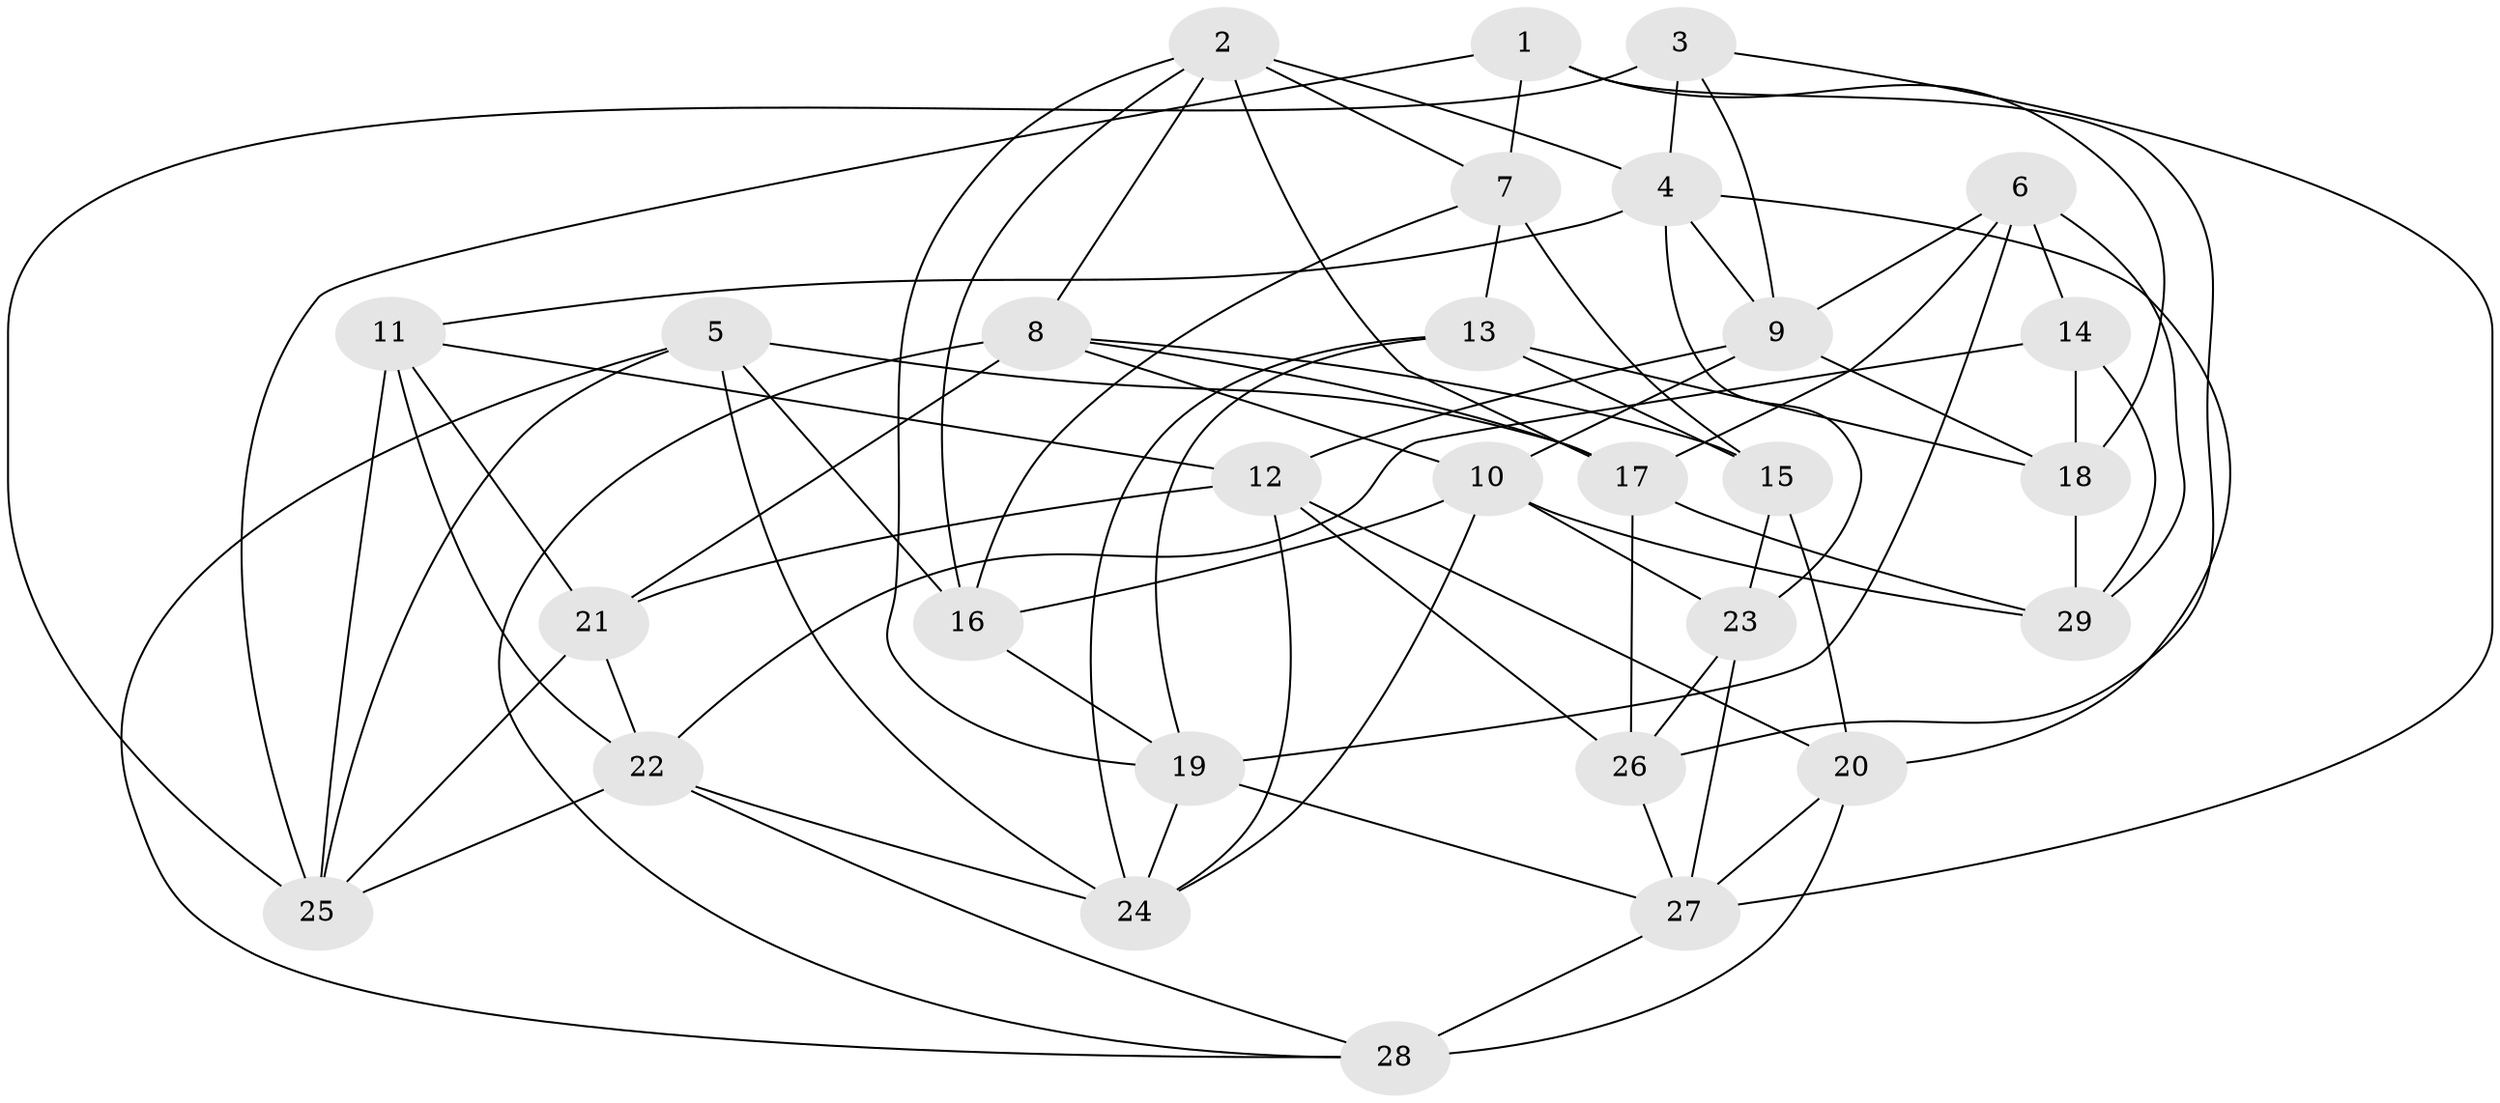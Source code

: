 // original degree distribution, {4: 1.0}
// Generated by graph-tools (version 1.1) at 2025/27/03/09/25 03:27:01]
// undirected, 29 vertices, 77 edges
graph export_dot {
graph [start="1"]
  node [color=gray90,style=filled];
  1;
  2;
  3;
  4;
  5;
  6;
  7;
  8;
  9;
  10;
  11;
  12;
  13;
  14;
  15;
  16;
  17;
  18;
  19;
  20;
  21;
  22;
  23;
  24;
  25;
  26;
  27;
  28;
  29;
  1 -- 7 [weight=1.0];
  1 -- 18 [weight=1.0];
  1 -- 25 [weight=1.0];
  1 -- 26 [weight=1.0];
  2 -- 4 [weight=1.0];
  2 -- 7 [weight=1.0];
  2 -- 8 [weight=1.0];
  2 -- 16 [weight=1.0];
  2 -- 17 [weight=1.0];
  2 -- 19 [weight=1.0];
  3 -- 4 [weight=1.0];
  3 -- 9 [weight=1.0];
  3 -- 25 [weight=1.0];
  3 -- 27 [weight=1.0];
  4 -- 9 [weight=1.0];
  4 -- 11 [weight=1.0];
  4 -- 20 [weight=1.0];
  4 -- 23 [weight=1.0];
  5 -- 16 [weight=2.0];
  5 -- 17 [weight=1.0];
  5 -- 24 [weight=1.0];
  5 -- 25 [weight=1.0];
  5 -- 28 [weight=1.0];
  6 -- 9 [weight=1.0];
  6 -- 14 [weight=1.0];
  6 -- 17 [weight=1.0];
  6 -- 19 [weight=1.0];
  6 -- 29 [weight=2.0];
  7 -- 13 [weight=1.0];
  7 -- 15 [weight=2.0];
  7 -- 16 [weight=1.0];
  8 -- 10 [weight=1.0];
  8 -- 15 [weight=1.0];
  8 -- 17 [weight=1.0];
  8 -- 21 [weight=1.0];
  8 -- 28 [weight=1.0];
  9 -- 10 [weight=1.0];
  9 -- 12 [weight=1.0];
  9 -- 18 [weight=1.0];
  10 -- 16 [weight=1.0];
  10 -- 23 [weight=1.0];
  10 -- 24 [weight=1.0];
  10 -- 29 [weight=1.0];
  11 -- 12 [weight=1.0];
  11 -- 21 [weight=2.0];
  11 -- 22 [weight=1.0];
  11 -- 25 [weight=1.0];
  12 -- 20 [weight=1.0];
  12 -- 21 [weight=1.0];
  12 -- 24 [weight=1.0];
  12 -- 26 [weight=1.0];
  13 -- 15 [weight=1.0];
  13 -- 18 [weight=2.0];
  13 -- 19 [weight=1.0];
  13 -- 24 [weight=1.0];
  14 -- 18 [weight=1.0];
  14 -- 22 [weight=1.0];
  14 -- 29 [weight=1.0];
  15 -- 20 [weight=1.0];
  15 -- 23 [weight=1.0];
  16 -- 19 [weight=1.0];
  17 -- 26 [weight=1.0];
  17 -- 29 [weight=1.0];
  18 -- 29 [weight=1.0];
  19 -- 24 [weight=1.0];
  19 -- 27 [weight=1.0];
  20 -- 27 [weight=1.0];
  20 -- 28 [weight=2.0];
  21 -- 22 [weight=1.0];
  21 -- 25 [weight=1.0];
  22 -- 24 [weight=1.0];
  22 -- 25 [weight=1.0];
  22 -- 28 [weight=1.0];
  23 -- 26 [weight=2.0];
  23 -- 27 [weight=1.0];
  26 -- 27 [weight=1.0];
  27 -- 28 [weight=1.0];
}
